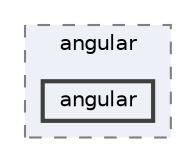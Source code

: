 digraph "C:/Users/arisc/OneDrive/Documents/GitHub/FINAL/EcoEats-Project/node_modules/cypress/angular/angular"
{
 // LATEX_PDF_SIZE
  bgcolor="transparent";
  edge [fontname=Helvetica,fontsize=10,labelfontname=Helvetica,labelfontsize=10];
  node [fontname=Helvetica,fontsize=10,shape=box,height=0.2,width=0.4];
  compound=true
  subgraph clusterdir_7af8bfb35109a16e50e159ad4d017080 {
    graph [ bgcolor="#edf0f7", pencolor="grey50", label="angular", fontname=Helvetica,fontsize=10 style="filled,dashed", URL="dir_7af8bfb35109a16e50e159ad4d017080.html",tooltip=""]
  dir_4cc21c5d02a6c02189ff70311427204b [label="angular", fillcolor="#edf0f7", color="grey25", style="filled,bold", URL="dir_4cc21c5d02a6c02189ff70311427204b.html",tooltip=""];
  }
}
